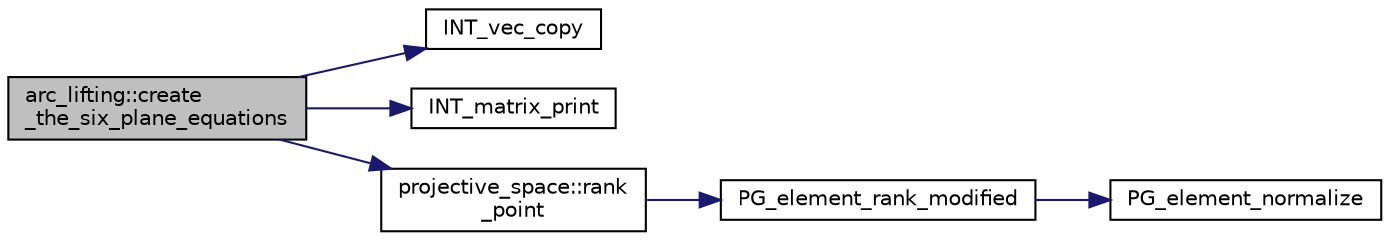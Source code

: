 digraph "arc_lifting::create_the_six_plane_equations"
{
  edge [fontname="Helvetica",fontsize="10",labelfontname="Helvetica",labelfontsize="10"];
  node [fontname="Helvetica",fontsize="10",shape=record];
  rankdir="LR";
  Node428 [label="arc_lifting::create\l_the_six_plane_equations",height=0.2,width=0.4,color="black", fillcolor="grey75", style="filled", fontcolor="black"];
  Node428 -> Node429 [color="midnightblue",fontsize="10",style="solid",fontname="Helvetica"];
  Node429 [label="INT_vec_copy",height=0.2,width=0.4,color="black", fillcolor="white", style="filled",URL="$df/dbf/sajeeb_8_c.html#ac2d875e27e009af6ec04d17254d11075"];
  Node428 -> Node430 [color="midnightblue",fontsize="10",style="solid",fontname="Helvetica"];
  Node430 [label="INT_matrix_print",height=0.2,width=0.4,color="black", fillcolor="white", style="filled",URL="$d5/db4/io__and__os_8h.html#afd4180a24bef3a2b584668a4eaf607ff"];
  Node428 -> Node431 [color="midnightblue",fontsize="10",style="solid",fontname="Helvetica"];
  Node431 [label="projective_space::rank\l_point",height=0.2,width=0.4,color="black", fillcolor="white", style="filled",URL="$d2/d17/classprojective__space.html#ae99e357b4a0ada3d5dcd07e13e65326a"];
  Node431 -> Node432 [color="midnightblue",fontsize="10",style="solid",fontname="Helvetica"];
  Node432 [label="PG_element_rank_modified",height=0.2,width=0.4,color="black", fillcolor="white", style="filled",URL="$d4/d67/geometry_8h.html#a9cd1a8bf5b88a038e33862f6c2c3dd36"];
  Node432 -> Node433 [color="midnightblue",fontsize="10",style="solid",fontname="Helvetica"];
  Node433 [label="PG_element_normalize",height=0.2,width=0.4,color="black", fillcolor="white", style="filled",URL="$df/de4/projective_8_c.html#a5a4c3c1158bad6bab0d786c616bd0996"];
}
